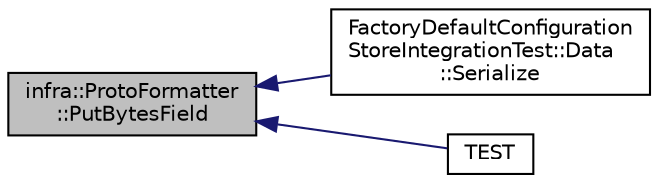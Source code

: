 digraph "infra::ProtoFormatter::PutBytesField"
{
 // INTERACTIVE_SVG=YES
  edge [fontname="Helvetica",fontsize="10",labelfontname="Helvetica",labelfontsize="10"];
  node [fontname="Helvetica",fontsize="10",shape=record];
  rankdir="LR";
  Node16 [label="infra::ProtoFormatter\l::PutBytesField",height=0.2,width=0.4,color="black", fillcolor="grey75", style="filled", fontcolor="black"];
  Node16 -> Node17 [dir="back",color="midnightblue",fontsize="10",style="solid",fontname="Helvetica"];
  Node17 [label="FactoryDefaultConfiguration\lStoreIntegrationTest::Data\l::Serialize",height=0.2,width=0.4,color="black", fillcolor="white", style="filled",URL="$d3/d09/struct_factory_default_configuration_store_integration_test_1_1_data.html#a0204b39e5b27215232ad9ad064c5f70a"];
  Node16 -> Node18 [dir="back",color="midnightblue",fontsize="10",style="solid",fontname="Helvetica"];
  Node18 [label="TEST",height=0.2,width=0.4,color="black", fillcolor="white", style="filled",URL="$d9/d3c/_test_proto_formatter_8cpp.html#af635dd60bae795e7d7f740818d527ed1"];
}
